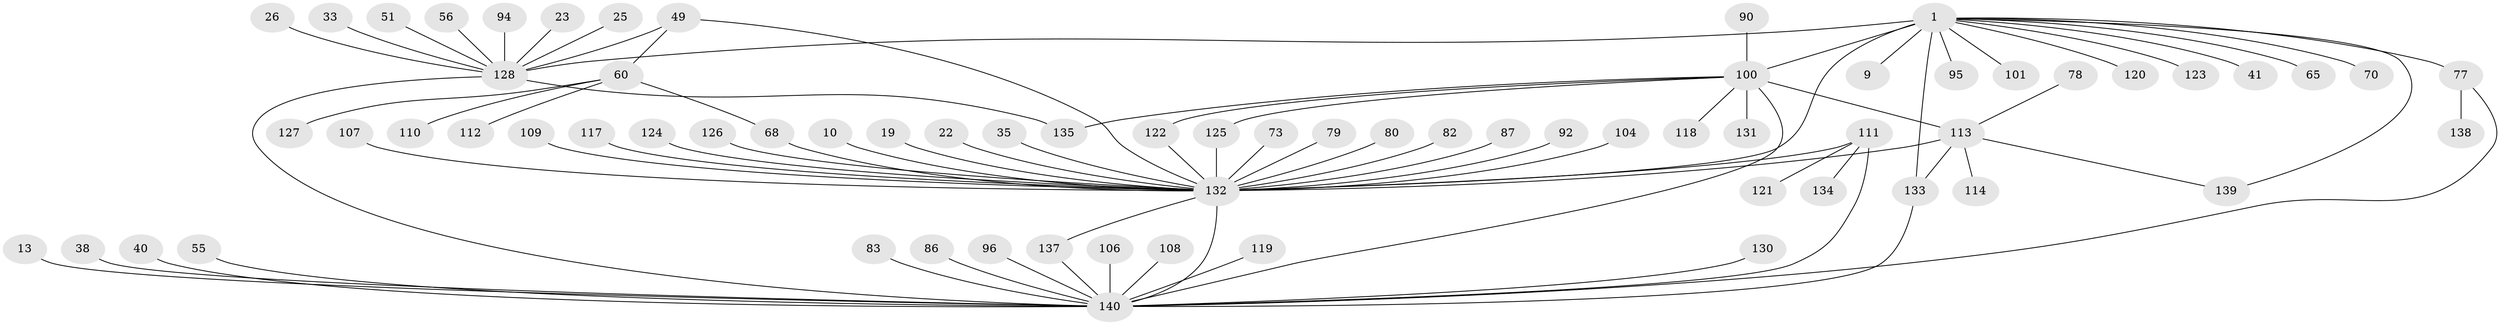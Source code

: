 // original degree distribution, {21: 0.007142857142857143, 3: 0.10714285714285714, 12: 0.007142857142857143, 10: 0.014285714285714285, 18: 0.007142857142857143, 9: 0.007142857142857143, 5: 0.007142857142857143, 15: 0.007142857142857143, 1: 0.5428571428571428, 2: 0.19285714285714287, 6: 0.02857142857142857, 4: 0.06428571428571428, 7: 0.007142857142857143}
// Generated by graph-tools (version 1.1) at 2025/48/03/09/25 04:48:12]
// undirected, 70 vertices, 83 edges
graph export_dot {
graph [start="1"]
  node [color=gray90,style=filled];
  1;
  9;
  10;
  13;
  19;
  22;
  23;
  25;
  26;
  33 [super="+28"];
  35;
  38;
  40;
  41;
  49 [super="+7+24"];
  51;
  55;
  56;
  60;
  65 [super="+58"];
  68;
  70;
  73 [super="+61"];
  77 [super="+16"];
  78;
  79;
  80;
  82;
  83;
  86;
  87 [super="+62"];
  90;
  92;
  94;
  95;
  96;
  100 [super="+71+48+37+20+34+54"];
  101;
  104;
  106;
  107 [super="+39"];
  108;
  109;
  110;
  111 [super="+42"];
  112;
  113 [super="+50+67"];
  114;
  117;
  118;
  119;
  120 [super="+27"];
  121 [super="+88"];
  122 [super="+29"];
  123;
  124;
  125 [super="+98"];
  126 [super="+105"];
  127 [super="+97"];
  128 [super="+30+45+44"];
  130 [super="+74+99"];
  131;
  132 [super="+14+52+115"];
  133 [super="+76"];
  134 [super="+64"];
  135 [super="+85"];
  137 [super="+81"];
  138;
  139 [super="+129"];
  140 [super="+93+102+5+136"];
  1 -- 9;
  1 -- 41;
  1 -- 70;
  1 -- 77 [weight=2];
  1 -- 95;
  1 -- 101;
  1 -- 123;
  1 -- 132 [weight=4];
  1 -- 133 [weight=2];
  1 -- 128;
  1 -- 100 [weight=2];
  1 -- 120;
  1 -- 65;
  1 -- 139;
  10 -- 132;
  13 -- 140;
  19 -- 132;
  22 -- 132;
  23 -- 128;
  25 -- 128 [weight=2];
  26 -- 128;
  33 -- 128;
  35 -- 132;
  38 -- 140;
  40 -- 140;
  49 -- 60 [weight=2];
  49 -- 132 [weight=3];
  49 -- 128 [weight=2];
  51 -- 128;
  55 -- 140;
  56 -- 128;
  60 -- 68;
  60 -- 110;
  60 -- 112;
  60 -- 127;
  68 -- 132;
  73 -- 132;
  77 -- 138;
  77 -- 140;
  78 -- 113;
  79 -- 132;
  80 -- 132;
  82 -- 132;
  83 -- 140;
  86 -- 140;
  87 -- 132;
  90 -- 100;
  92 -- 132;
  94 -- 128;
  96 -- 140;
  100 -- 131;
  100 -- 135;
  100 -- 125;
  100 -- 122;
  100 -- 140;
  100 -- 113;
  100 -- 118;
  104 -- 132;
  106 -- 140;
  107 -- 132;
  108 -- 140;
  109 -- 132;
  111 -- 132;
  111 -- 140 [weight=3];
  111 -- 134;
  111 -- 121;
  113 -- 114;
  113 -- 133;
  113 -- 132 [weight=2];
  113 -- 139;
  117 -- 132;
  119 -- 140;
  122 -- 132;
  124 -- 132;
  125 -- 132;
  126 -- 132;
  128 -- 135;
  128 -- 140 [weight=3];
  130 -- 140;
  132 -- 140 [weight=2];
  132 -- 137;
  133 -- 140;
  137 -- 140;
}

